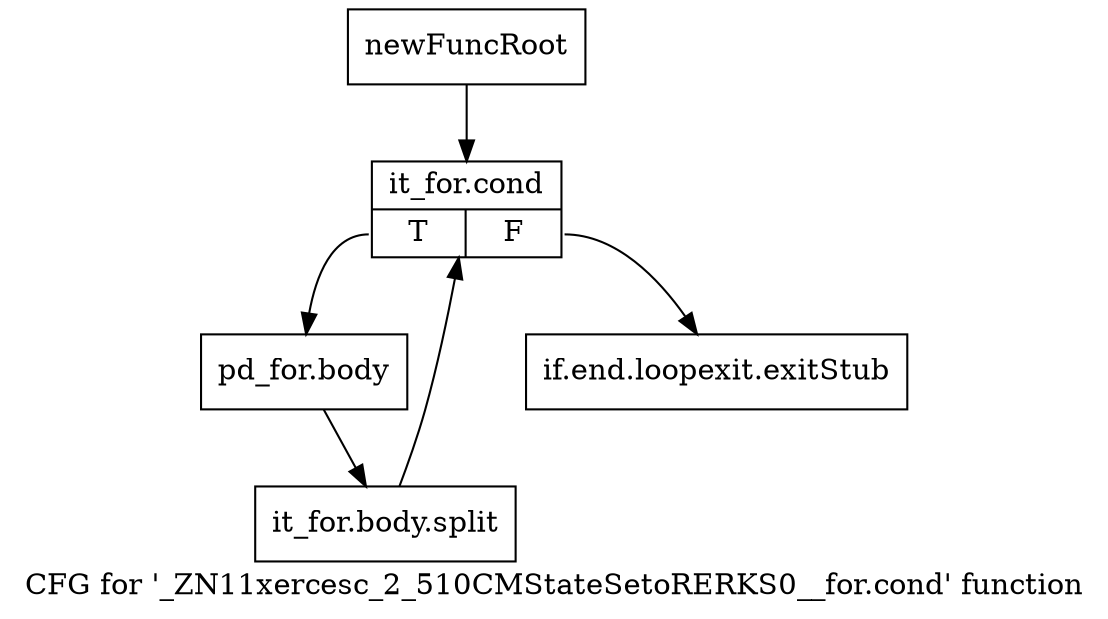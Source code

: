 digraph "CFG for '_ZN11xercesc_2_510CMStateSetoRERKS0__for.cond' function" {
	label="CFG for '_ZN11xercesc_2_510CMStateSetoRERKS0__for.cond' function";

	Node0x9719b70 [shape=record,label="{newFuncRoot}"];
	Node0x9719b70 -> Node0x9719c10;
	Node0x9719bc0 [shape=record,label="{if.end.loopexit.exitStub}"];
	Node0x9719c10 [shape=record,label="{it_for.cond|{<s0>T|<s1>F}}"];
	Node0x9719c10:s0 -> Node0x9719c60;
	Node0x9719c10:s1 -> Node0x9719bc0;
	Node0x9719c60 [shape=record,label="{pd_for.body}"];
	Node0x9719c60 -> Node0xcccf7e0;
	Node0xcccf7e0 [shape=record,label="{it_for.body.split}"];
	Node0xcccf7e0 -> Node0x9719c10;
}
